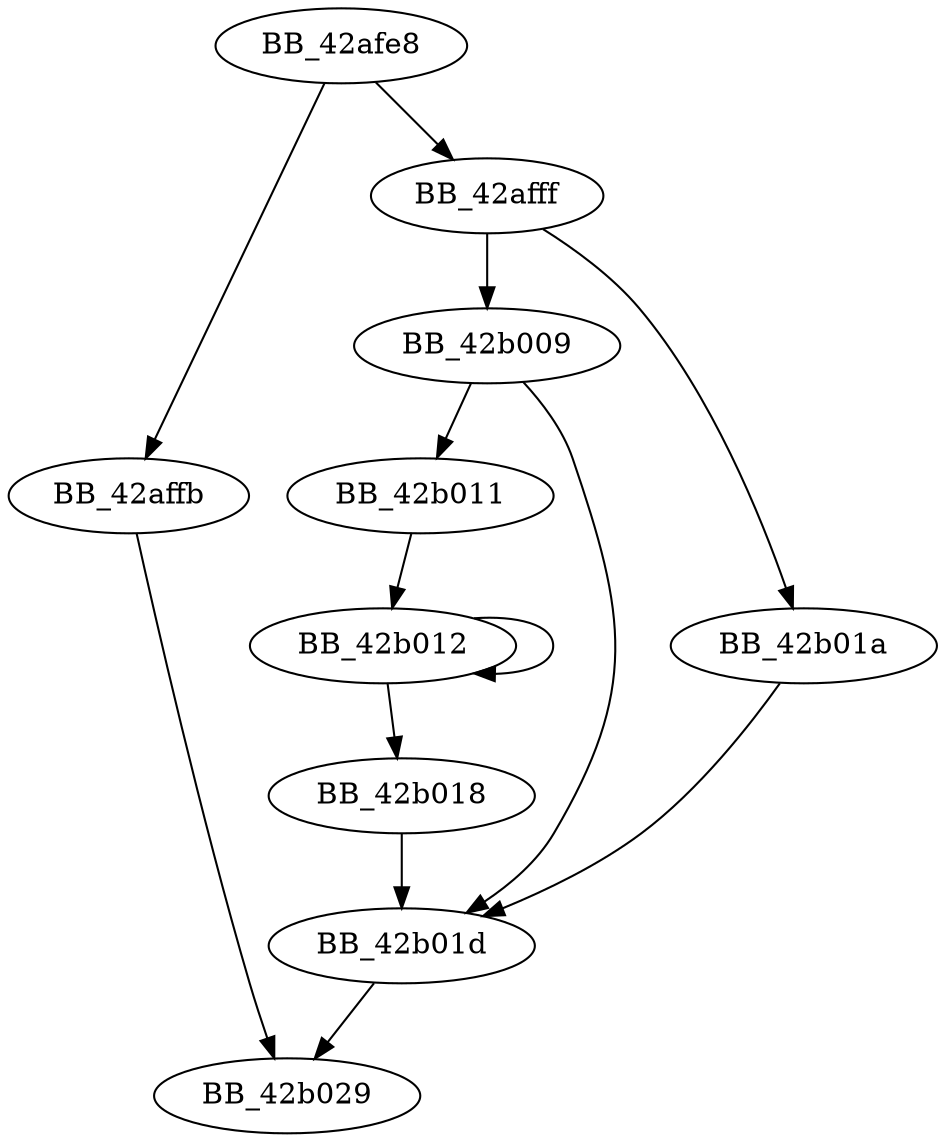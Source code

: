 DiGraph unknown_libname_27{
BB_42afe8->BB_42affb
BB_42afe8->BB_42afff
BB_42affb->BB_42b029
BB_42afff->BB_42b009
BB_42afff->BB_42b01a
BB_42b009->BB_42b011
BB_42b009->BB_42b01d
BB_42b011->BB_42b012
BB_42b012->BB_42b012
BB_42b012->BB_42b018
BB_42b018->BB_42b01d
BB_42b01a->BB_42b01d
BB_42b01d->BB_42b029
}

